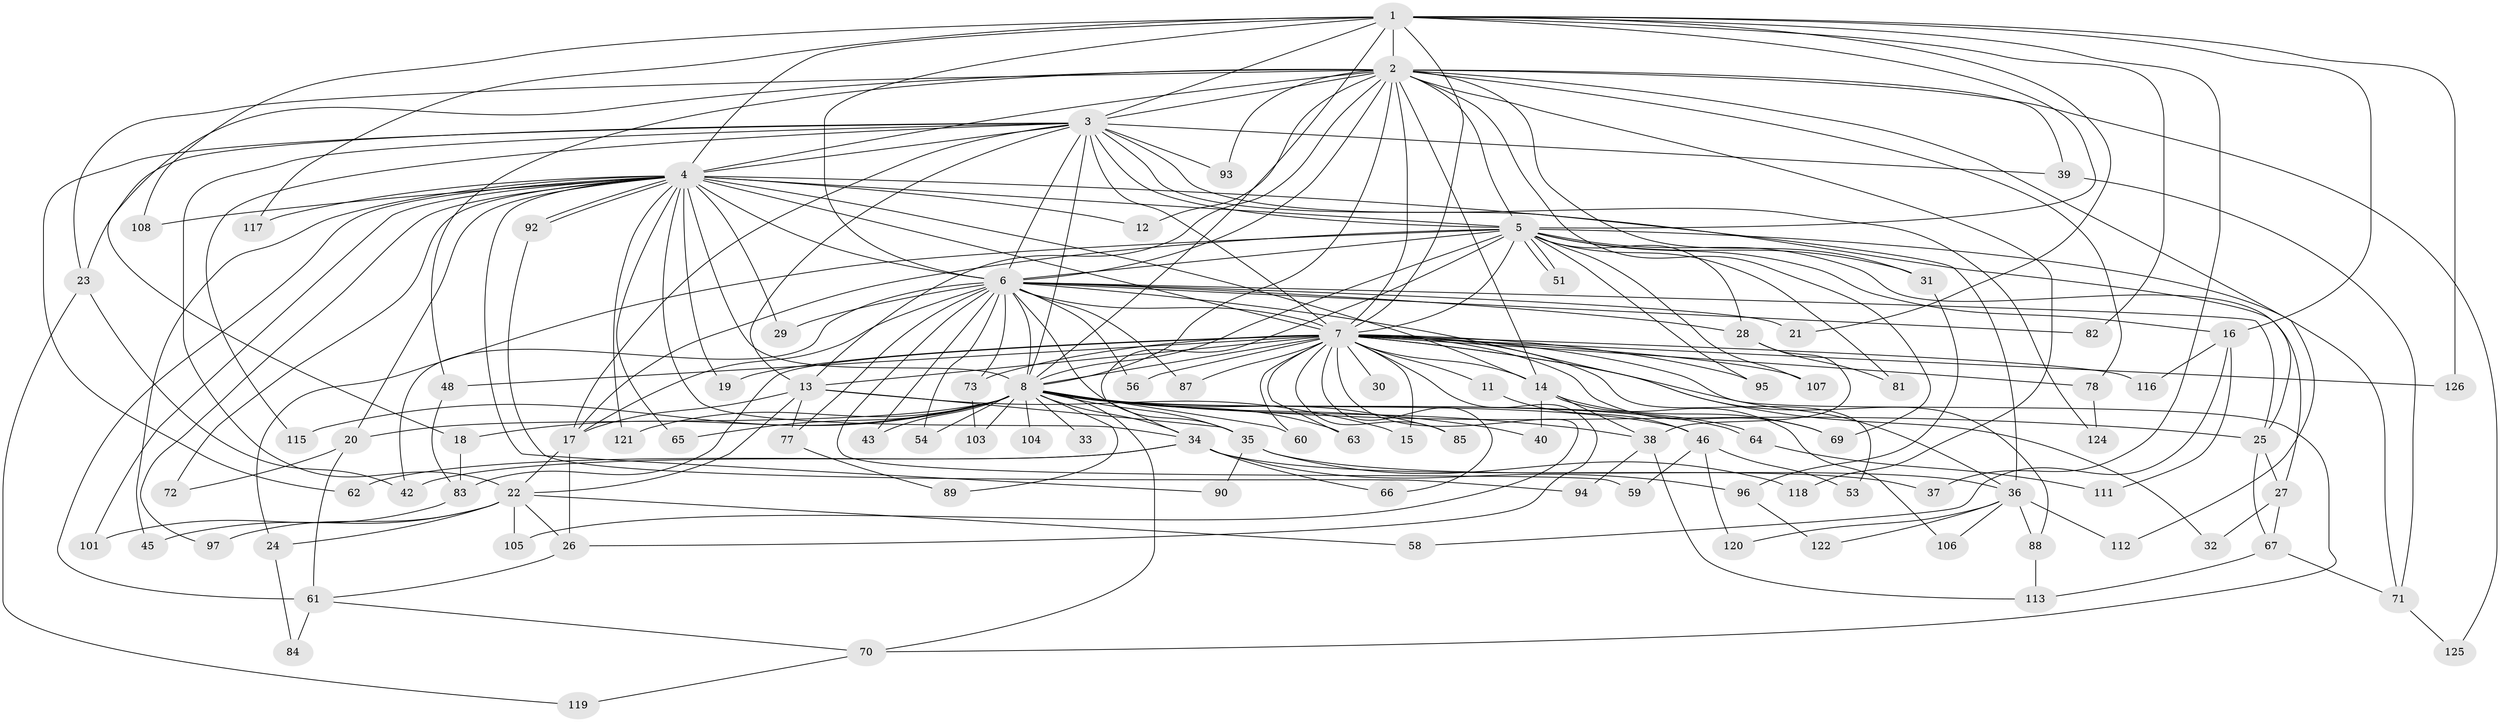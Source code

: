 // Generated by graph-tools (version 1.1) at 2025/23/03/03/25 07:23:38]
// undirected, 100 vertices, 226 edges
graph export_dot {
graph [start="1"]
  node [color=gray90,style=filled];
  1 [super="+79"];
  2 [super="+110"];
  3 [super="+47"];
  4 [super="+52"];
  5 [super="+109"];
  6 [super="+50"];
  7 [super="+9"];
  8 [super="+10"];
  11;
  12;
  13 [super="+57"];
  14 [super="+55"];
  15;
  16;
  17 [super="+99"];
  18;
  19;
  20;
  21;
  22 [super="+68"];
  23;
  24 [super="+75"];
  25 [super="+41"];
  26 [super="+91"];
  27;
  28;
  29;
  30;
  31;
  32;
  33;
  34 [super="+49"];
  35 [super="+100"];
  36 [super="+44"];
  37;
  38 [super="+86"];
  39;
  40;
  42 [super="+80"];
  43;
  45;
  46;
  48;
  51;
  53;
  54;
  56;
  58;
  59;
  60;
  61 [super="+76"];
  62;
  63;
  64;
  65;
  66;
  67;
  69 [super="+123"];
  70 [super="+74"];
  71 [super="+102"];
  72;
  73;
  77;
  78;
  81;
  82;
  83 [super="+98"];
  84;
  85;
  87;
  88;
  89;
  90;
  92;
  93;
  94;
  95;
  96;
  97;
  101;
  103;
  104;
  105;
  106;
  107;
  108;
  111;
  112;
  113 [super="+114"];
  115;
  116;
  117;
  118;
  119;
  120;
  121;
  122;
  124;
  125;
  126;
  1 -- 2;
  1 -- 3;
  1 -- 4;
  1 -- 5;
  1 -- 6 [weight=2];
  1 -- 7 [weight=2];
  1 -- 8 [weight=2];
  1 -- 16;
  1 -- 21;
  1 -- 37;
  1 -- 82;
  1 -- 108;
  1 -- 117;
  1 -- 126;
  2 -- 3;
  2 -- 4;
  2 -- 5;
  2 -- 6;
  2 -- 7 [weight=2];
  2 -- 8 [weight=2];
  2 -- 12;
  2 -- 14;
  2 -- 18;
  2 -- 23;
  2 -- 31;
  2 -- 39;
  2 -- 48;
  2 -- 78;
  2 -- 93;
  2 -- 112;
  2 -- 118;
  2 -- 125;
  2 -- 69;
  2 -- 13;
  3 -- 4;
  3 -- 5 [weight=2];
  3 -- 6;
  3 -- 7 [weight=2];
  3 -- 8 [weight=2];
  3 -- 13;
  3 -- 22;
  3 -- 23;
  3 -- 36;
  3 -- 39;
  3 -- 62;
  3 -- 124;
  3 -- 115;
  3 -- 93;
  3 -- 17;
  4 -- 5 [weight=2];
  4 -- 6;
  4 -- 7 [weight=2];
  4 -- 8 [weight=2];
  4 -- 12;
  4 -- 14;
  4 -- 19;
  4 -- 20;
  4 -- 29;
  4 -- 45;
  4 -- 65;
  4 -- 72;
  4 -- 90;
  4 -- 92;
  4 -- 92;
  4 -- 97;
  4 -- 101;
  4 -- 108;
  4 -- 117;
  4 -- 121;
  4 -- 34;
  4 -- 25;
  4 -- 61;
  5 -- 6;
  5 -- 7 [weight=2];
  5 -- 8 [weight=2];
  5 -- 16;
  5 -- 17;
  5 -- 24;
  5 -- 27;
  5 -- 28;
  5 -- 31;
  5 -- 34;
  5 -- 51;
  5 -- 51;
  5 -- 71;
  5 -- 81;
  5 -- 95;
  5 -- 107;
  6 -- 7 [weight=2];
  6 -- 8 [weight=2];
  6 -- 21;
  6 -- 25;
  6 -- 28;
  6 -- 29;
  6 -- 35;
  6 -- 42;
  6 -- 43;
  6 -- 54;
  6 -- 56;
  6 -- 59;
  6 -- 73;
  6 -- 77;
  6 -- 82;
  6 -- 87;
  6 -- 17;
  6 -- 36;
  7 -- 8 [weight=4];
  7 -- 11 [weight=2];
  7 -- 13;
  7 -- 26;
  7 -- 48;
  7 -- 53;
  7 -- 60;
  7 -- 63;
  7 -- 69;
  7 -- 73;
  7 -- 83;
  7 -- 85;
  7 -- 88;
  7 -- 105;
  7 -- 107;
  7 -- 116;
  7 -- 66;
  7 -- 70;
  7 -- 78;
  7 -- 15;
  7 -- 19;
  7 -- 87;
  7 -- 30;
  7 -- 95;
  7 -- 32;
  7 -- 56;
  7 -- 126;
  7 -- 14;
  8 -- 20;
  8 -- 25;
  8 -- 33 [weight=2];
  8 -- 40;
  8 -- 43;
  8 -- 46;
  8 -- 63;
  8 -- 64;
  8 -- 64;
  8 -- 70;
  8 -- 85;
  8 -- 104 [weight=2];
  8 -- 121;
  8 -- 65;
  8 -- 18;
  8 -- 89;
  8 -- 34;
  8 -- 35;
  8 -- 103;
  8 -- 115;
  8 -- 54;
  8 -- 60;
  8 -- 38;
  11 -- 46;
  13 -- 15;
  13 -- 17;
  13 -- 22;
  13 -- 77;
  13 -- 35;
  14 -- 38;
  14 -- 40;
  14 -- 106;
  14 -- 69;
  16 -- 58;
  16 -- 111;
  16 -- 116;
  17 -- 26;
  17 -- 22;
  18 -- 83;
  20 -- 61;
  20 -- 72;
  22 -- 24 [weight=2];
  22 -- 45;
  22 -- 58;
  22 -- 97;
  22 -- 105;
  22 -- 26;
  23 -- 42;
  23 -- 119;
  24 -- 84;
  25 -- 27;
  25 -- 67;
  26 -- 61;
  27 -- 32;
  27 -- 67;
  28 -- 38;
  28 -- 81;
  31 -- 96;
  34 -- 37;
  34 -- 62;
  34 -- 66;
  34 -- 96;
  34 -- 42;
  35 -- 36;
  35 -- 90;
  35 -- 118;
  36 -- 88;
  36 -- 106;
  36 -- 120;
  36 -- 112;
  36 -- 122;
  38 -- 94;
  38 -- 113;
  39 -- 71;
  46 -- 53;
  46 -- 59;
  46 -- 120;
  48 -- 83;
  61 -- 84;
  61 -- 70;
  64 -- 111;
  67 -- 71;
  67 -- 113;
  70 -- 119;
  71 -- 125;
  73 -- 103;
  77 -- 89;
  78 -- 124;
  83 -- 101;
  88 -- 113;
  92 -- 94;
  96 -- 122;
}
